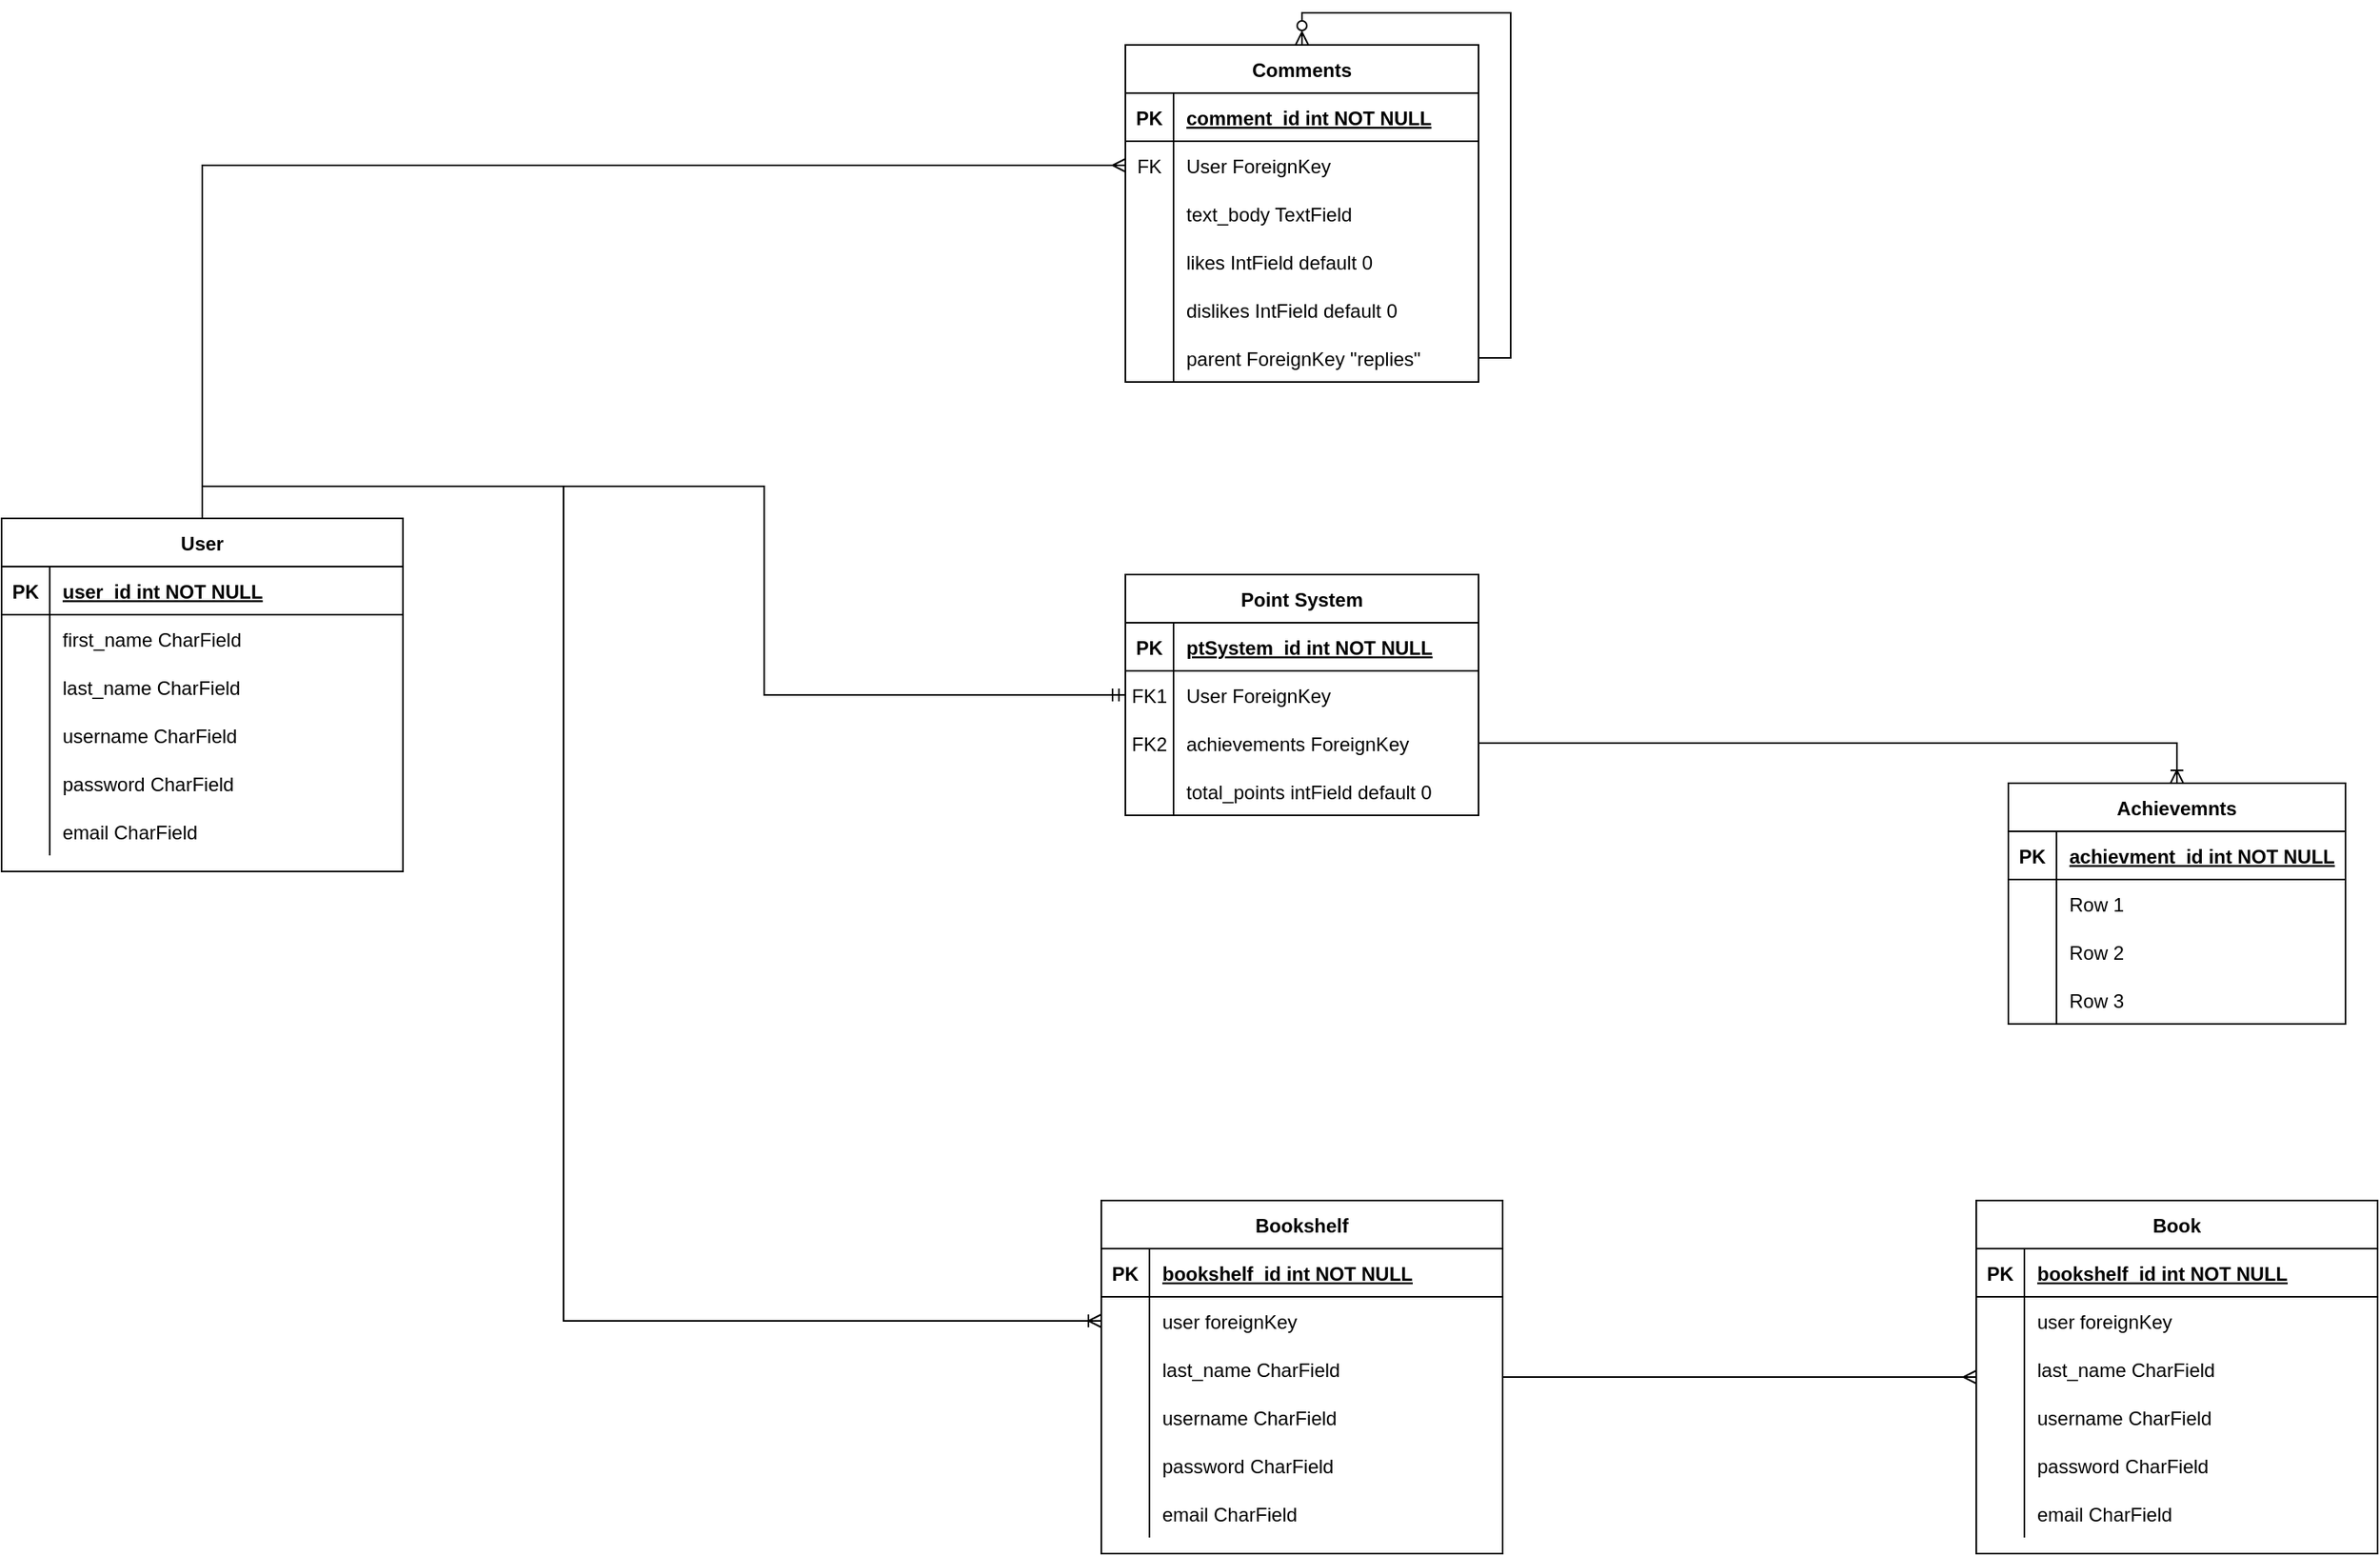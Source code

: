 <mxfile version="20.7.4" type="device"><diagram id="R2lEEEUBdFMjLlhIrx00" name="Page-1"><mxGraphModel dx="3620" dy="1236" grid="1" gridSize="10" guides="1" tooltips="1" connect="1" arrows="1" fold="1" page="1" pageScale="1" pageWidth="850" pageHeight="1100" math="0" shadow="0" extFonts="Permanent Marker^https://fonts.googleapis.com/css?family=Permanent+Marker"><root><mxCell id="0"/><mxCell id="1" parent="0"/><mxCell id="b1kJIHOoiDami6O6kReq-47" style="edgeStyle=orthogonalEdgeStyle;rounded=0;orthogonalLoop=1;jettySize=auto;html=1;exitX=0.5;exitY=0;exitDx=0;exitDy=0;entryX=0;entryY=0.5;entryDx=0;entryDy=0;endArrow=ERmany;endFill=0;" edge="1" parent="1" source="C-vyLk0tnHw3VtMMgP7b-23" target="jmlw0fSqUx9e4_vPwjEw-127"><mxGeometry relative="1" as="geometry"/></mxCell><mxCell id="b1kJIHOoiDami6O6kReq-49" style="edgeStyle=orthogonalEdgeStyle;rounded=0;orthogonalLoop=1;jettySize=auto;html=1;exitX=0.5;exitY=0;exitDx=0;exitDy=0;entryX=0;entryY=0.5;entryDx=0;entryDy=0;endArrow=ERmandOne;endFill=0;" edge="1" parent="1" source="C-vyLk0tnHw3VtMMgP7b-23" target="jmlw0fSqUx9e4_vPwjEw-39"><mxGeometry relative="1" as="geometry"/></mxCell><mxCell id="b1kJIHOoiDami6O6kReq-50" style="edgeStyle=orthogonalEdgeStyle;rounded=0;orthogonalLoop=1;jettySize=auto;html=1;exitX=0.5;exitY=0;exitDx=0;exitDy=0;endArrow=ERoneToMany;endFill=0;" edge="1" parent="1" source="C-vyLk0tnHw3VtMMgP7b-23" target="b1kJIHOoiDami6O6kReq-24"><mxGeometry relative="1" as="geometry"><Array as="points"><mxPoint x="-1225" y="315"/><mxPoint x="-1000" y="315"/><mxPoint x="-1000" y="835"/></Array></mxGeometry></mxCell><mxCell id="C-vyLk0tnHw3VtMMgP7b-23" value="User" style="shape=table;startSize=30;container=1;collapsible=1;childLayout=tableLayout;fixedRows=1;rowLines=0;fontStyle=1;align=center;resizeLast=1;" parent="1" vertex="1"><mxGeometry x="-1350" y="335" width="250" height="220" as="geometry"/></mxCell><mxCell id="C-vyLk0tnHw3VtMMgP7b-24" value="" style="shape=partialRectangle;collapsible=0;dropTarget=0;pointerEvents=0;fillColor=none;points=[[0,0.5],[1,0.5]];portConstraint=eastwest;top=0;left=0;right=0;bottom=1;" parent="C-vyLk0tnHw3VtMMgP7b-23" vertex="1"><mxGeometry y="30" width="250" height="30" as="geometry"/></mxCell><mxCell id="C-vyLk0tnHw3VtMMgP7b-25" value="PK" style="shape=partialRectangle;overflow=hidden;connectable=0;fillColor=none;top=0;left=0;bottom=0;right=0;fontStyle=1;" parent="C-vyLk0tnHw3VtMMgP7b-24" vertex="1"><mxGeometry width="30" height="30" as="geometry"><mxRectangle width="30" height="30" as="alternateBounds"/></mxGeometry></mxCell><mxCell id="C-vyLk0tnHw3VtMMgP7b-26" value="user_id int NOT NULL " style="shape=partialRectangle;overflow=hidden;connectable=0;fillColor=none;top=0;left=0;bottom=0;right=0;align=left;spacingLeft=6;fontStyle=5;" parent="C-vyLk0tnHw3VtMMgP7b-24" vertex="1"><mxGeometry x="30" width="220" height="30" as="geometry"><mxRectangle width="220" height="30" as="alternateBounds"/></mxGeometry></mxCell><mxCell id="C-vyLk0tnHw3VtMMgP7b-27" value="" style="shape=partialRectangle;collapsible=0;dropTarget=0;pointerEvents=0;fillColor=none;points=[[0,0.5],[1,0.5]];portConstraint=eastwest;top=0;left=0;right=0;bottom=0;" parent="C-vyLk0tnHw3VtMMgP7b-23" vertex="1"><mxGeometry y="60" width="250" height="30" as="geometry"/></mxCell><mxCell id="C-vyLk0tnHw3VtMMgP7b-28" value="" style="shape=partialRectangle;overflow=hidden;connectable=0;fillColor=none;top=0;left=0;bottom=0;right=0;" parent="C-vyLk0tnHw3VtMMgP7b-27" vertex="1"><mxGeometry width="30" height="30" as="geometry"><mxRectangle width="30" height="30" as="alternateBounds"/></mxGeometry></mxCell><mxCell id="C-vyLk0tnHw3VtMMgP7b-29" value="first_name CharField" style="shape=partialRectangle;overflow=hidden;connectable=0;fillColor=none;top=0;left=0;bottom=0;right=0;align=left;spacingLeft=6;" parent="C-vyLk0tnHw3VtMMgP7b-27" vertex="1"><mxGeometry x="30" width="220" height="30" as="geometry"><mxRectangle width="220" height="30" as="alternateBounds"/></mxGeometry></mxCell><mxCell id="jmlw0fSqUx9e4_vPwjEw-1" value="" style="shape=partialRectangle;collapsible=0;dropTarget=0;pointerEvents=0;fillColor=none;points=[[0,0.5],[1,0.5]];portConstraint=eastwest;top=0;left=0;right=0;bottom=0;" parent="C-vyLk0tnHw3VtMMgP7b-23" vertex="1"><mxGeometry y="90" width="250" height="30" as="geometry"/></mxCell><mxCell id="jmlw0fSqUx9e4_vPwjEw-2" value="" style="shape=partialRectangle;overflow=hidden;connectable=0;fillColor=none;top=0;left=0;bottom=0;right=0;" parent="jmlw0fSqUx9e4_vPwjEw-1" vertex="1"><mxGeometry width="30" height="30" as="geometry"><mxRectangle width="30" height="30" as="alternateBounds"/></mxGeometry></mxCell><mxCell id="jmlw0fSqUx9e4_vPwjEw-3" value="last_name CharField" style="shape=partialRectangle;overflow=hidden;connectable=0;fillColor=none;top=0;left=0;bottom=0;right=0;align=left;spacingLeft=6;" parent="jmlw0fSqUx9e4_vPwjEw-1" vertex="1"><mxGeometry x="30" width="220" height="30" as="geometry"><mxRectangle width="220" height="30" as="alternateBounds"/></mxGeometry></mxCell><mxCell id="jmlw0fSqUx9e4_vPwjEw-4" value="" style="shape=partialRectangle;collapsible=0;dropTarget=0;pointerEvents=0;fillColor=none;points=[[0,0.5],[1,0.5]];portConstraint=eastwest;top=0;left=0;right=0;bottom=0;" parent="C-vyLk0tnHw3VtMMgP7b-23" vertex="1"><mxGeometry y="120" width="250" height="30" as="geometry"/></mxCell><mxCell id="jmlw0fSqUx9e4_vPwjEw-5" value="" style="shape=partialRectangle;overflow=hidden;connectable=0;fillColor=none;top=0;left=0;bottom=0;right=0;" parent="jmlw0fSqUx9e4_vPwjEw-4" vertex="1"><mxGeometry width="30" height="30" as="geometry"><mxRectangle width="30" height="30" as="alternateBounds"/></mxGeometry></mxCell><mxCell id="jmlw0fSqUx9e4_vPwjEw-6" value="username CharField" style="shape=partialRectangle;overflow=hidden;connectable=0;fillColor=none;top=0;left=0;bottom=0;right=0;align=left;spacingLeft=6;" parent="jmlw0fSqUx9e4_vPwjEw-4" vertex="1"><mxGeometry x="30" width="220" height="30" as="geometry"><mxRectangle width="220" height="30" as="alternateBounds"/></mxGeometry></mxCell><mxCell id="jmlw0fSqUx9e4_vPwjEw-7" value="" style="shape=partialRectangle;collapsible=0;dropTarget=0;pointerEvents=0;fillColor=none;points=[[0,0.5],[1,0.5]];portConstraint=eastwest;top=0;left=0;right=0;bottom=0;" parent="C-vyLk0tnHw3VtMMgP7b-23" vertex="1"><mxGeometry y="150" width="250" height="30" as="geometry"/></mxCell><mxCell id="jmlw0fSqUx9e4_vPwjEw-8" value="" style="shape=partialRectangle;overflow=hidden;connectable=0;fillColor=none;top=0;left=0;bottom=0;right=0;" parent="jmlw0fSqUx9e4_vPwjEw-7" vertex="1"><mxGeometry width="30" height="30" as="geometry"><mxRectangle width="30" height="30" as="alternateBounds"/></mxGeometry></mxCell><mxCell id="jmlw0fSqUx9e4_vPwjEw-9" value="password CharField" style="shape=partialRectangle;overflow=hidden;connectable=0;fillColor=none;top=0;left=0;bottom=0;right=0;align=left;spacingLeft=6;" parent="jmlw0fSqUx9e4_vPwjEw-7" vertex="1"><mxGeometry x="30" width="220" height="30" as="geometry"><mxRectangle width="220" height="30" as="alternateBounds"/></mxGeometry></mxCell><mxCell id="jmlw0fSqUx9e4_vPwjEw-10" value="" style="shape=partialRectangle;collapsible=0;dropTarget=0;pointerEvents=0;fillColor=none;points=[[0,0.5],[1,0.5]];portConstraint=eastwest;top=0;left=0;right=0;bottom=0;" parent="C-vyLk0tnHw3VtMMgP7b-23" vertex="1"><mxGeometry y="180" width="250" height="30" as="geometry"/></mxCell><mxCell id="jmlw0fSqUx9e4_vPwjEw-11" value="" style="shape=partialRectangle;overflow=hidden;connectable=0;fillColor=none;top=0;left=0;bottom=0;right=0;" parent="jmlw0fSqUx9e4_vPwjEw-10" vertex="1"><mxGeometry width="30" height="30" as="geometry"><mxRectangle width="30" height="30" as="alternateBounds"/></mxGeometry></mxCell><mxCell id="jmlw0fSqUx9e4_vPwjEw-12" value="email CharField" style="shape=partialRectangle;overflow=hidden;connectable=0;fillColor=none;top=0;left=0;bottom=0;right=0;align=left;spacingLeft=6;" parent="jmlw0fSqUx9e4_vPwjEw-10" vertex="1"><mxGeometry x="30" width="220" height="30" as="geometry"><mxRectangle width="220" height="30" as="alternateBounds"/></mxGeometry></mxCell><mxCell id="jmlw0fSqUx9e4_vPwjEw-35" value="Point System" style="shape=table;startSize=30;container=1;collapsible=1;childLayout=tableLayout;fixedRows=1;rowLines=0;fontStyle=1;align=center;resizeLast=1;" parent="1" vertex="1"><mxGeometry x="-650" y="370" width="220" height="150" as="geometry"/></mxCell><mxCell id="jmlw0fSqUx9e4_vPwjEw-36" value="" style="shape=tableRow;horizontal=0;startSize=0;swimlaneHead=0;swimlaneBody=0;fillColor=none;collapsible=0;dropTarget=0;points=[[0,0.5],[1,0.5]];portConstraint=eastwest;top=0;left=0;right=0;bottom=1;" parent="jmlw0fSqUx9e4_vPwjEw-35" vertex="1"><mxGeometry y="30" width="220" height="30" as="geometry"/></mxCell><mxCell id="jmlw0fSqUx9e4_vPwjEw-37" value="PK" style="shape=partialRectangle;connectable=0;fillColor=none;top=0;left=0;bottom=0;right=0;fontStyle=1;overflow=hidden;" parent="jmlw0fSqUx9e4_vPwjEw-36" vertex="1"><mxGeometry width="30" height="30" as="geometry"><mxRectangle width="30" height="30" as="alternateBounds"/></mxGeometry></mxCell><mxCell id="jmlw0fSqUx9e4_vPwjEw-38" value="ptSystem_id int NOT NULL" style="shape=partialRectangle;connectable=0;fillColor=none;top=0;left=0;bottom=0;right=0;align=left;spacingLeft=6;fontStyle=5;overflow=hidden;" parent="jmlw0fSqUx9e4_vPwjEw-36" vertex="1"><mxGeometry x="30" width="190" height="30" as="geometry"><mxRectangle width="190" height="30" as="alternateBounds"/></mxGeometry></mxCell><mxCell id="jmlw0fSqUx9e4_vPwjEw-39" value="" style="shape=tableRow;horizontal=0;startSize=0;swimlaneHead=0;swimlaneBody=0;fillColor=none;collapsible=0;dropTarget=0;points=[[0,0.5],[1,0.5]];portConstraint=eastwest;top=0;left=0;right=0;bottom=0;" parent="jmlw0fSqUx9e4_vPwjEw-35" vertex="1"><mxGeometry y="60" width="220" height="30" as="geometry"/></mxCell><mxCell id="jmlw0fSqUx9e4_vPwjEw-40" value="FK1" style="shape=partialRectangle;connectable=0;fillColor=none;top=0;left=0;bottom=0;right=0;editable=1;overflow=hidden;" parent="jmlw0fSqUx9e4_vPwjEw-39" vertex="1"><mxGeometry width="30" height="30" as="geometry"><mxRectangle width="30" height="30" as="alternateBounds"/></mxGeometry></mxCell><mxCell id="jmlw0fSqUx9e4_vPwjEw-41" value="User ForeignKey" style="shape=partialRectangle;connectable=0;fillColor=none;top=0;left=0;bottom=0;right=0;align=left;spacingLeft=6;overflow=hidden;" parent="jmlw0fSqUx9e4_vPwjEw-39" vertex="1"><mxGeometry x="30" width="190" height="30" as="geometry"><mxRectangle width="190" height="30" as="alternateBounds"/></mxGeometry></mxCell><mxCell id="jmlw0fSqUx9e4_vPwjEw-45" value="" style="shape=tableRow;horizontal=0;startSize=0;swimlaneHead=0;swimlaneBody=0;fillColor=none;collapsible=0;dropTarget=0;points=[[0,0.5],[1,0.5]];portConstraint=eastwest;top=0;left=0;right=0;bottom=0;" parent="jmlw0fSqUx9e4_vPwjEw-35" vertex="1"><mxGeometry y="90" width="220" height="30" as="geometry"/></mxCell><mxCell id="jmlw0fSqUx9e4_vPwjEw-46" value="FK2" style="shape=partialRectangle;connectable=0;fillColor=none;top=0;left=0;bottom=0;right=0;editable=1;overflow=hidden;" parent="jmlw0fSqUx9e4_vPwjEw-45" vertex="1"><mxGeometry width="30" height="30" as="geometry"><mxRectangle width="30" height="30" as="alternateBounds"/></mxGeometry></mxCell><mxCell id="jmlw0fSqUx9e4_vPwjEw-47" value="achievements ForeignKey" style="shape=partialRectangle;connectable=0;fillColor=none;top=0;left=0;bottom=0;right=0;align=left;spacingLeft=6;overflow=hidden;" parent="jmlw0fSqUx9e4_vPwjEw-45" vertex="1"><mxGeometry x="30" width="190" height="30" as="geometry"><mxRectangle width="190" height="30" as="alternateBounds"/></mxGeometry></mxCell><mxCell id="jmlw0fSqUx9e4_vPwjEw-42" value="" style="shape=tableRow;horizontal=0;startSize=0;swimlaneHead=0;swimlaneBody=0;fillColor=none;collapsible=0;dropTarget=0;points=[[0,0.5],[1,0.5]];portConstraint=eastwest;top=0;left=0;right=0;bottom=0;" parent="jmlw0fSqUx9e4_vPwjEw-35" vertex="1"><mxGeometry y="120" width="220" height="30" as="geometry"/></mxCell><mxCell id="jmlw0fSqUx9e4_vPwjEw-43" value="" style="shape=partialRectangle;connectable=0;fillColor=none;top=0;left=0;bottom=0;right=0;editable=1;overflow=hidden;" parent="jmlw0fSqUx9e4_vPwjEw-42" vertex="1"><mxGeometry width="30" height="30" as="geometry"><mxRectangle width="30" height="30" as="alternateBounds"/></mxGeometry></mxCell><mxCell id="jmlw0fSqUx9e4_vPwjEw-44" value="total_points intField default 0" style="shape=partialRectangle;connectable=0;fillColor=none;top=0;left=0;bottom=0;right=0;align=left;spacingLeft=6;overflow=hidden;" parent="jmlw0fSqUx9e4_vPwjEw-42" vertex="1"><mxGeometry x="30" width="190" height="30" as="geometry"><mxRectangle width="190" height="30" as="alternateBounds"/></mxGeometry></mxCell><mxCell id="jmlw0fSqUx9e4_vPwjEw-110" value="Achievemnts" style="shape=table;startSize=30;container=1;collapsible=1;childLayout=tableLayout;fixedRows=1;rowLines=0;fontStyle=1;align=center;resizeLast=1;" parent="1" vertex="1"><mxGeometry x="-100" y="500" width="210" height="150" as="geometry"/></mxCell><mxCell id="jmlw0fSqUx9e4_vPwjEw-111" value="" style="shape=tableRow;horizontal=0;startSize=0;swimlaneHead=0;swimlaneBody=0;fillColor=none;collapsible=0;dropTarget=0;points=[[0,0.5],[1,0.5]];portConstraint=eastwest;top=0;left=0;right=0;bottom=1;" parent="jmlw0fSqUx9e4_vPwjEw-110" vertex="1"><mxGeometry y="30" width="210" height="30" as="geometry"/></mxCell><mxCell id="jmlw0fSqUx9e4_vPwjEw-112" value="PK" style="shape=partialRectangle;connectable=0;fillColor=none;top=0;left=0;bottom=0;right=0;fontStyle=1;overflow=hidden;" parent="jmlw0fSqUx9e4_vPwjEw-111" vertex="1"><mxGeometry width="30" height="30" as="geometry"><mxRectangle width="30" height="30" as="alternateBounds"/></mxGeometry></mxCell><mxCell id="jmlw0fSqUx9e4_vPwjEw-113" value="achievment_id int NOT NULL" style="shape=partialRectangle;connectable=0;fillColor=none;top=0;left=0;bottom=0;right=0;align=left;spacingLeft=6;fontStyle=5;overflow=hidden;" parent="jmlw0fSqUx9e4_vPwjEw-111" vertex="1"><mxGeometry x="30" width="180" height="30" as="geometry"><mxRectangle width="180" height="30" as="alternateBounds"/></mxGeometry></mxCell><mxCell id="jmlw0fSqUx9e4_vPwjEw-114" value="" style="shape=tableRow;horizontal=0;startSize=0;swimlaneHead=0;swimlaneBody=0;fillColor=none;collapsible=0;dropTarget=0;points=[[0,0.5],[1,0.5]];portConstraint=eastwest;top=0;left=0;right=0;bottom=0;" parent="jmlw0fSqUx9e4_vPwjEw-110" vertex="1"><mxGeometry y="60" width="210" height="30" as="geometry"/></mxCell><mxCell id="jmlw0fSqUx9e4_vPwjEw-115" value="" style="shape=partialRectangle;connectable=0;fillColor=none;top=0;left=0;bottom=0;right=0;editable=1;overflow=hidden;" parent="jmlw0fSqUx9e4_vPwjEw-114" vertex="1"><mxGeometry width="30" height="30" as="geometry"><mxRectangle width="30" height="30" as="alternateBounds"/></mxGeometry></mxCell><mxCell id="jmlw0fSqUx9e4_vPwjEw-116" value="Row 1" style="shape=partialRectangle;connectable=0;fillColor=none;top=0;left=0;bottom=0;right=0;align=left;spacingLeft=6;overflow=hidden;" parent="jmlw0fSqUx9e4_vPwjEw-114" vertex="1"><mxGeometry x="30" width="180" height="30" as="geometry"><mxRectangle width="180" height="30" as="alternateBounds"/></mxGeometry></mxCell><mxCell id="jmlw0fSqUx9e4_vPwjEw-117" value="" style="shape=tableRow;horizontal=0;startSize=0;swimlaneHead=0;swimlaneBody=0;fillColor=none;collapsible=0;dropTarget=0;points=[[0,0.5],[1,0.5]];portConstraint=eastwest;top=0;left=0;right=0;bottom=0;" parent="jmlw0fSqUx9e4_vPwjEw-110" vertex="1"><mxGeometry y="90" width="210" height="30" as="geometry"/></mxCell><mxCell id="jmlw0fSqUx9e4_vPwjEw-118" value="" style="shape=partialRectangle;connectable=0;fillColor=none;top=0;left=0;bottom=0;right=0;editable=1;overflow=hidden;" parent="jmlw0fSqUx9e4_vPwjEw-117" vertex="1"><mxGeometry width="30" height="30" as="geometry"><mxRectangle width="30" height="30" as="alternateBounds"/></mxGeometry></mxCell><mxCell id="jmlw0fSqUx9e4_vPwjEw-119" value="Row 2" style="shape=partialRectangle;connectable=0;fillColor=none;top=0;left=0;bottom=0;right=0;align=left;spacingLeft=6;overflow=hidden;" parent="jmlw0fSqUx9e4_vPwjEw-117" vertex="1"><mxGeometry x="30" width="180" height="30" as="geometry"><mxRectangle width="180" height="30" as="alternateBounds"/></mxGeometry></mxCell><mxCell id="jmlw0fSqUx9e4_vPwjEw-120" value="" style="shape=tableRow;horizontal=0;startSize=0;swimlaneHead=0;swimlaneBody=0;fillColor=none;collapsible=0;dropTarget=0;points=[[0,0.5],[1,0.5]];portConstraint=eastwest;top=0;left=0;right=0;bottom=0;" parent="jmlw0fSqUx9e4_vPwjEw-110" vertex="1"><mxGeometry y="120" width="210" height="30" as="geometry"/></mxCell><mxCell id="jmlw0fSqUx9e4_vPwjEw-121" value="" style="shape=partialRectangle;connectable=0;fillColor=none;top=0;left=0;bottom=0;right=0;editable=1;overflow=hidden;" parent="jmlw0fSqUx9e4_vPwjEw-120" vertex="1"><mxGeometry width="30" height="30" as="geometry"><mxRectangle width="30" height="30" as="alternateBounds"/></mxGeometry></mxCell><mxCell id="jmlw0fSqUx9e4_vPwjEw-122" value="Row 3" style="shape=partialRectangle;connectable=0;fillColor=none;top=0;left=0;bottom=0;right=0;align=left;spacingLeft=6;overflow=hidden;" parent="jmlw0fSqUx9e4_vPwjEw-120" vertex="1"><mxGeometry x="30" width="180" height="30" as="geometry"><mxRectangle width="180" height="30" as="alternateBounds"/></mxGeometry></mxCell><mxCell id="jmlw0fSqUx9e4_vPwjEw-123" value="Comments" style="shape=table;startSize=30;container=1;collapsible=1;childLayout=tableLayout;fixedRows=1;rowLines=0;fontStyle=1;align=center;resizeLast=1;" parent="1" vertex="1"><mxGeometry x="-650" y="40" width="220" height="210" as="geometry"/></mxCell><mxCell id="jmlw0fSqUx9e4_vPwjEw-124" value="" style="shape=tableRow;horizontal=0;startSize=0;swimlaneHead=0;swimlaneBody=0;fillColor=none;collapsible=0;dropTarget=0;points=[[0,0.5],[1,0.5]];portConstraint=eastwest;top=0;left=0;right=0;bottom=1;" parent="jmlw0fSqUx9e4_vPwjEw-123" vertex="1"><mxGeometry y="30" width="220" height="30" as="geometry"/></mxCell><mxCell id="jmlw0fSqUx9e4_vPwjEw-125" value="PK" style="shape=partialRectangle;connectable=0;fillColor=none;top=0;left=0;bottom=0;right=0;fontStyle=1;overflow=hidden;" parent="jmlw0fSqUx9e4_vPwjEw-124" vertex="1"><mxGeometry width="30" height="30" as="geometry"><mxRectangle width="30" height="30" as="alternateBounds"/></mxGeometry></mxCell><mxCell id="jmlw0fSqUx9e4_vPwjEw-126" value="comment_id int NOT NULL" style="shape=partialRectangle;connectable=0;fillColor=none;top=0;left=0;bottom=0;right=0;align=left;spacingLeft=6;fontStyle=5;overflow=hidden;" parent="jmlw0fSqUx9e4_vPwjEw-124" vertex="1"><mxGeometry x="30" width="190" height="30" as="geometry"><mxRectangle width="190" height="30" as="alternateBounds"/></mxGeometry></mxCell><mxCell id="jmlw0fSqUx9e4_vPwjEw-127" value="" style="shape=tableRow;horizontal=0;startSize=0;swimlaneHead=0;swimlaneBody=0;fillColor=none;collapsible=0;dropTarget=0;points=[[0,0.5],[1,0.5]];portConstraint=eastwest;top=0;left=0;right=0;bottom=0;" parent="jmlw0fSqUx9e4_vPwjEw-123" vertex="1"><mxGeometry y="60" width="220" height="30" as="geometry"/></mxCell><mxCell id="jmlw0fSqUx9e4_vPwjEw-128" value="FK" style="shape=partialRectangle;connectable=0;fillColor=none;top=0;left=0;bottom=0;right=0;editable=1;overflow=hidden;" parent="jmlw0fSqUx9e4_vPwjEw-127" vertex="1"><mxGeometry width="30" height="30" as="geometry"><mxRectangle width="30" height="30" as="alternateBounds"/></mxGeometry></mxCell><mxCell id="jmlw0fSqUx9e4_vPwjEw-129" value="User ForeignKey" style="shape=partialRectangle;connectable=0;fillColor=none;top=0;left=0;bottom=0;right=0;align=left;spacingLeft=6;overflow=hidden;" parent="jmlw0fSqUx9e4_vPwjEw-127" vertex="1"><mxGeometry x="30" width="190" height="30" as="geometry"><mxRectangle width="190" height="30" as="alternateBounds"/></mxGeometry></mxCell><mxCell id="jmlw0fSqUx9e4_vPwjEw-130" value="" style="shape=tableRow;horizontal=0;startSize=0;swimlaneHead=0;swimlaneBody=0;fillColor=none;collapsible=0;dropTarget=0;points=[[0,0.5],[1,0.5]];portConstraint=eastwest;top=0;left=0;right=0;bottom=0;" parent="jmlw0fSqUx9e4_vPwjEw-123" vertex="1"><mxGeometry y="90" width="220" height="30" as="geometry"/></mxCell><mxCell id="jmlw0fSqUx9e4_vPwjEw-131" value="" style="shape=partialRectangle;connectable=0;fillColor=none;top=0;left=0;bottom=0;right=0;editable=1;overflow=hidden;" parent="jmlw0fSqUx9e4_vPwjEw-130" vertex="1"><mxGeometry width="30" height="30" as="geometry"><mxRectangle width="30" height="30" as="alternateBounds"/></mxGeometry></mxCell><mxCell id="jmlw0fSqUx9e4_vPwjEw-132" value="text_body TextField" style="shape=partialRectangle;connectable=0;fillColor=none;top=0;left=0;bottom=0;right=0;align=left;spacingLeft=6;overflow=hidden;" parent="jmlw0fSqUx9e4_vPwjEw-130" vertex="1"><mxGeometry x="30" width="190" height="30" as="geometry"><mxRectangle width="190" height="30" as="alternateBounds"/></mxGeometry></mxCell><mxCell id="jmlw0fSqUx9e4_vPwjEw-133" value="" style="shape=tableRow;horizontal=0;startSize=0;swimlaneHead=0;swimlaneBody=0;fillColor=none;collapsible=0;dropTarget=0;points=[[0,0.5],[1,0.5]];portConstraint=eastwest;top=0;left=0;right=0;bottom=0;" parent="jmlw0fSqUx9e4_vPwjEw-123" vertex="1"><mxGeometry y="120" width="220" height="30" as="geometry"/></mxCell><mxCell id="jmlw0fSqUx9e4_vPwjEw-134" value="" style="shape=partialRectangle;connectable=0;fillColor=none;top=0;left=0;bottom=0;right=0;editable=1;overflow=hidden;" parent="jmlw0fSqUx9e4_vPwjEw-133" vertex="1"><mxGeometry width="30" height="30" as="geometry"><mxRectangle width="30" height="30" as="alternateBounds"/></mxGeometry></mxCell><mxCell id="jmlw0fSqUx9e4_vPwjEw-135" value="likes IntField default 0" style="shape=partialRectangle;connectable=0;fillColor=none;top=0;left=0;bottom=0;right=0;align=left;spacingLeft=6;overflow=hidden;" parent="jmlw0fSqUx9e4_vPwjEw-133" vertex="1"><mxGeometry x="30" width="190" height="30" as="geometry"><mxRectangle width="190" height="30" as="alternateBounds"/></mxGeometry></mxCell><mxCell id="jmlw0fSqUx9e4_vPwjEw-136" value="" style="shape=tableRow;horizontal=0;startSize=0;swimlaneHead=0;swimlaneBody=0;fillColor=none;collapsible=0;dropTarget=0;points=[[0,0.5],[1,0.5]];portConstraint=eastwest;top=0;left=0;right=0;bottom=0;" parent="jmlw0fSqUx9e4_vPwjEw-123" vertex="1"><mxGeometry y="150" width="220" height="30" as="geometry"/></mxCell><mxCell id="jmlw0fSqUx9e4_vPwjEw-137" value="" style="shape=partialRectangle;connectable=0;fillColor=none;top=0;left=0;bottom=0;right=0;editable=1;overflow=hidden;" parent="jmlw0fSqUx9e4_vPwjEw-136" vertex="1"><mxGeometry width="30" height="30" as="geometry"><mxRectangle width="30" height="30" as="alternateBounds"/></mxGeometry></mxCell><mxCell id="jmlw0fSqUx9e4_vPwjEw-138" value="dislikes IntField default 0" style="shape=partialRectangle;connectable=0;fillColor=none;top=0;left=0;bottom=0;right=0;align=left;spacingLeft=6;overflow=hidden;" parent="jmlw0fSqUx9e4_vPwjEw-136" vertex="1"><mxGeometry x="30" width="190" height="30" as="geometry"><mxRectangle width="190" height="30" as="alternateBounds"/></mxGeometry></mxCell><mxCell id="b1kJIHOoiDami6O6kReq-76" style="edgeStyle=orthogonalEdgeStyle;rounded=0;orthogonalLoop=1;jettySize=auto;html=1;exitX=1;exitY=0.5;exitDx=0;exitDy=0;entryX=0.5;entryY=0;entryDx=0;entryDy=0;endArrow=ERzeroToMany;endFill=0;" edge="1" parent="jmlw0fSqUx9e4_vPwjEw-123" source="b1kJIHOoiDami6O6kReq-73" target="jmlw0fSqUx9e4_vPwjEw-123"><mxGeometry relative="1" as="geometry"/></mxCell><mxCell id="b1kJIHOoiDami6O6kReq-73" value="" style="shape=tableRow;horizontal=0;startSize=0;swimlaneHead=0;swimlaneBody=0;fillColor=none;collapsible=0;dropTarget=0;points=[[0,0.5],[1,0.5]];portConstraint=eastwest;top=0;left=0;right=0;bottom=0;" vertex="1" parent="jmlw0fSqUx9e4_vPwjEw-123"><mxGeometry y="180" width="220" height="30" as="geometry"/></mxCell><mxCell id="b1kJIHOoiDami6O6kReq-74" value="" style="shape=partialRectangle;connectable=0;fillColor=none;top=0;left=0;bottom=0;right=0;editable=1;overflow=hidden;" vertex="1" parent="b1kJIHOoiDami6O6kReq-73"><mxGeometry width="30" height="30" as="geometry"><mxRectangle width="30" height="30" as="alternateBounds"/></mxGeometry></mxCell><mxCell id="b1kJIHOoiDami6O6kReq-75" value="parent ForeignKey &quot;replies&quot;" style="shape=partialRectangle;connectable=0;fillColor=none;top=0;left=0;bottom=0;right=0;align=left;spacingLeft=6;overflow=hidden;" vertex="1" parent="b1kJIHOoiDami6O6kReq-73"><mxGeometry x="30" width="190" height="30" as="geometry"><mxRectangle width="190" height="30" as="alternateBounds"/></mxGeometry></mxCell><mxCell id="b1kJIHOoiDami6O6kReq-72" value="" style="edgeStyle=orthogonalEdgeStyle;rounded=0;orthogonalLoop=1;jettySize=auto;html=1;endArrow=ERmany;endFill=0;" edge="1" parent="1" source="b1kJIHOoiDami6O6kReq-20" target="b1kJIHOoiDami6O6kReq-53"><mxGeometry relative="1" as="geometry"/></mxCell><mxCell id="b1kJIHOoiDami6O6kReq-20" value="Bookshelf" style="shape=table;startSize=30;container=1;collapsible=1;childLayout=tableLayout;fixedRows=1;rowLines=0;fontStyle=1;align=center;resizeLast=1;" vertex="1" parent="1"><mxGeometry x="-665" y="760" width="250" height="220" as="geometry"/></mxCell><mxCell id="b1kJIHOoiDami6O6kReq-21" value="" style="shape=partialRectangle;collapsible=0;dropTarget=0;pointerEvents=0;fillColor=none;points=[[0,0.5],[1,0.5]];portConstraint=eastwest;top=0;left=0;right=0;bottom=1;" vertex="1" parent="b1kJIHOoiDami6O6kReq-20"><mxGeometry y="30" width="250" height="30" as="geometry"/></mxCell><mxCell id="b1kJIHOoiDami6O6kReq-22" value="PK" style="shape=partialRectangle;overflow=hidden;connectable=0;fillColor=none;top=0;left=0;bottom=0;right=0;fontStyle=1;" vertex="1" parent="b1kJIHOoiDami6O6kReq-21"><mxGeometry width="30" height="30" as="geometry"><mxRectangle width="30" height="30" as="alternateBounds"/></mxGeometry></mxCell><mxCell id="b1kJIHOoiDami6O6kReq-23" value="bookshelf_id int NOT NULL " style="shape=partialRectangle;overflow=hidden;connectable=0;fillColor=none;top=0;left=0;bottom=0;right=0;align=left;spacingLeft=6;fontStyle=5;" vertex="1" parent="b1kJIHOoiDami6O6kReq-21"><mxGeometry x="30" width="220" height="30" as="geometry"><mxRectangle width="220" height="30" as="alternateBounds"/></mxGeometry></mxCell><mxCell id="b1kJIHOoiDami6O6kReq-24" value="" style="shape=partialRectangle;collapsible=0;dropTarget=0;pointerEvents=0;fillColor=none;points=[[0,0.5],[1,0.5]];portConstraint=eastwest;top=0;left=0;right=0;bottom=0;" vertex="1" parent="b1kJIHOoiDami6O6kReq-20"><mxGeometry y="60" width="250" height="30" as="geometry"/></mxCell><mxCell id="b1kJIHOoiDami6O6kReq-25" value="" style="shape=partialRectangle;overflow=hidden;connectable=0;fillColor=none;top=0;left=0;bottom=0;right=0;" vertex="1" parent="b1kJIHOoiDami6O6kReq-24"><mxGeometry width="30" height="30" as="geometry"><mxRectangle width="30" height="30" as="alternateBounds"/></mxGeometry></mxCell><mxCell id="b1kJIHOoiDami6O6kReq-26" value="user foreignKey" style="shape=partialRectangle;overflow=hidden;connectable=0;fillColor=none;top=0;left=0;bottom=0;right=0;align=left;spacingLeft=6;" vertex="1" parent="b1kJIHOoiDami6O6kReq-24"><mxGeometry x="30" width="220" height="30" as="geometry"><mxRectangle width="220" height="30" as="alternateBounds"/></mxGeometry></mxCell><mxCell id="b1kJIHOoiDami6O6kReq-27" value="" style="shape=partialRectangle;collapsible=0;dropTarget=0;pointerEvents=0;fillColor=none;points=[[0,0.5],[1,0.5]];portConstraint=eastwest;top=0;left=0;right=0;bottom=0;" vertex="1" parent="b1kJIHOoiDami6O6kReq-20"><mxGeometry y="90" width="250" height="30" as="geometry"/></mxCell><mxCell id="b1kJIHOoiDami6O6kReq-28" value="" style="shape=partialRectangle;overflow=hidden;connectable=0;fillColor=none;top=0;left=0;bottom=0;right=0;" vertex="1" parent="b1kJIHOoiDami6O6kReq-27"><mxGeometry width="30" height="30" as="geometry"><mxRectangle width="30" height="30" as="alternateBounds"/></mxGeometry></mxCell><mxCell id="b1kJIHOoiDami6O6kReq-29" value="last_name CharField" style="shape=partialRectangle;overflow=hidden;connectable=0;fillColor=none;top=0;left=0;bottom=0;right=0;align=left;spacingLeft=6;" vertex="1" parent="b1kJIHOoiDami6O6kReq-27"><mxGeometry x="30" width="220" height="30" as="geometry"><mxRectangle width="220" height="30" as="alternateBounds"/></mxGeometry></mxCell><mxCell id="b1kJIHOoiDami6O6kReq-30" value="" style="shape=partialRectangle;collapsible=0;dropTarget=0;pointerEvents=0;fillColor=none;points=[[0,0.5],[1,0.5]];portConstraint=eastwest;top=0;left=0;right=0;bottom=0;" vertex="1" parent="b1kJIHOoiDami6O6kReq-20"><mxGeometry y="120" width="250" height="30" as="geometry"/></mxCell><mxCell id="b1kJIHOoiDami6O6kReq-31" value="" style="shape=partialRectangle;overflow=hidden;connectable=0;fillColor=none;top=0;left=0;bottom=0;right=0;" vertex="1" parent="b1kJIHOoiDami6O6kReq-30"><mxGeometry width="30" height="30" as="geometry"><mxRectangle width="30" height="30" as="alternateBounds"/></mxGeometry></mxCell><mxCell id="b1kJIHOoiDami6O6kReq-32" value="username CharField" style="shape=partialRectangle;overflow=hidden;connectable=0;fillColor=none;top=0;left=0;bottom=0;right=0;align=left;spacingLeft=6;" vertex="1" parent="b1kJIHOoiDami6O6kReq-30"><mxGeometry x="30" width="220" height="30" as="geometry"><mxRectangle width="220" height="30" as="alternateBounds"/></mxGeometry></mxCell><mxCell id="b1kJIHOoiDami6O6kReq-33" value="" style="shape=partialRectangle;collapsible=0;dropTarget=0;pointerEvents=0;fillColor=none;points=[[0,0.5],[1,0.5]];portConstraint=eastwest;top=0;left=0;right=0;bottom=0;" vertex="1" parent="b1kJIHOoiDami6O6kReq-20"><mxGeometry y="150" width="250" height="30" as="geometry"/></mxCell><mxCell id="b1kJIHOoiDami6O6kReq-34" value="" style="shape=partialRectangle;overflow=hidden;connectable=0;fillColor=none;top=0;left=0;bottom=0;right=0;" vertex="1" parent="b1kJIHOoiDami6O6kReq-33"><mxGeometry width="30" height="30" as="geometry"><mxRectangle width="30" height="30" as="alternateBounds"/></mxGeometry></mxCell><mxCell id="b1kJIHOoiDami6O6kReq-35" value="password CharField" style="shape=partialRectangle;overflow=hidden;connectable=0;fillColor=none;top=0;left=0;bottom=0;right=0;align=left;spacingLeft=6;" vertex="1" parent="b1kJIHOoiDami6O6kReq-33"><mxGeometry x="30" width="220" height="30" as="geometry"><mxRectangle width="220" height="30" as="alternateBounds"/></mxGeometry></mxCell><mxCell id="b1kJIHOoiDami6O6kReq-36" value="" style="shape=partialRectangle;collapsible=0;dropTarget=0;pointerEvents=0;fillColor=none;points=[[0,0.5],[1,0.5]];portConstraint=eastwest;top=0;left=0;right=0;bottom=0;" vertex="1" parent="b1kJIHOoiDami6O6kReq-20"><mxGeometry y="180" width="250" height="30" as="geometry"/></mxCell><mxCell id="b1kJIHOoiDami6O6kReq-37" value="" style="shape=partialRectangle;overflow=hidden;connectable=0;fillColor=none;top=0;left=0;bottom=0;right=0;" vertex="1" parent="b1kJIHOoiDami6O6kReq-36"><mxGeometry width="30" height="30" as="geometry"><mxRectangle width="30" height="30" as="alternateBounds"/></mxGeometry></mxCell><mxCell id="b1kJIHOoiDami6O6kReq-38" value="email CharField" style="shape=partialRectangle;overflow=hidden;connectable=0;fillColor=none;top=0;left=0;bottom=0;right=0;align=left;spacingLeft=6;" vertex="1" parent="b1kJIHOoiDami6O6kReq-36"><mxGeometry x="30" width="220" height="30" as="geometry"><mxRectangle width="220" height="30" as="alternateBounds"/></mxGeometry></mxCell><mxCell id="b1kJIHOoiDami6O6kReq-52" style="edgeStyle=orthogonalEdgeStyle;rounded=0;orthogonalLoop=1;jettySize=auto;html=1;exitX=1;exitY=0.5;exitDx=0;exitDy=0;entryX=0.5;entryY=0;entryDx=0;entryDy=0;endArrow=ERoneToMany;endFill=0;" edge="1" parent="1" source="jmlw0fSqUx9e4_vPwjEw-45" target="jmlw0fSqUx9e4_vPwjEw-110"><mxGeometry relative="1" as="geometry"/></mxCell><mxCell id="b1kJIHOoiDami6O6kReq-53" value="Book" style="shape=table;startSize=30;container=1;collapsible=1;childLayout=tableLayout;fixedRows=1;rowLines=0;fontStyle=1;align=center;resizeLast=1;" vertex="1" parent="1"><mxGeometry x="-120" y="760" width="250" height="220" as="geometry"/></mxCell><mxCell id="b1kJIHOoiDami6O6kReq-54" value="" style="shape=partialRectangle;collapsible=0;dropTarget=0;pointerEvents=0;fillColor=none;points=[[0,0.5],[1,0.5]];portConstraint=eastwest;top=0;left=0;right=0;bottom=1;" vertex="1" parent="b1kJIHOoiDami6O6kReq-53"><mxGeometry y="30" width="250" height="30" as="geometry"/></mxCell><mxCell id="b1kJIHOoiDami6O6kReq-55" value="PK" style="shape=partialRectangle;overflow=hidden;connectable=0;fillColor=none;top=0;left=0;bottom=0;right=0;fontStyle=1;" vertex="1" parent="b1kJIHOoiDami6O6kReq-54"><mxGeometry width="30" height="30" as="geometry"><mxRectangle width="30" height="30" as="alternateBounds"/></mxGeometry></mxCell><mxCell id="b1kJIHOoiDami6O6kReq-56" value="bookshelf_id int NOT NULL " style="shape=partialRectangle;overflow=hidden;connectable=0;fillColor=none;top=0;left=0;bottom=0;right=0;align=left;spacingLeft=6;fontStyle=5;" vertex="1" parent="b1kJIHOoiDami6O6kReq-54"><mxGeometry x="30" width="220" height="30" as="geometry"><mxRectangle width="220" height="30" as="alternateBounds"/></mxGeometry></mxCell><mxCell id="b1kJIHOoiDami6O6kReq-57" value="" style="shape=partialRectangle;collapsible=0;dropTarget=0;pointerEvents=0;fillColor=none;points=[[0,0.5],[1,0.5]];portConstraint=eastwest;top=0;left=0;right=0;bottom=0;" vertex="1" parent="b1kJIHOoiDami6O6kReq-53"><mxGeometry y="60" width="250" height="30" as="geometry"/></mxCell><mxCell id="b1kJIHOoiDami6O6kReq-58" value="" style="shape=partialRectangle;overflow=hidden;connectable=0;fillColor=none;top=0;left=0;bottom=0;right=0;" vertex="1" parent="b1kJIHOoiDami6O6kReq-57"><mxGeometry width="30" height="30" as="geometry"><mxRectangle width="30" height="30" as="alternateBounds"/></mxGeometry></mxCell><mxCell id="b1kJIHOoiDami6O6kReq-59" value="user foreignKey" style="shape=partialRectangle;overflow=hidden;connectable=0;fillColor=none;top=0;left=0;bottom=0;right=0;align=left;spacingLeft=6;" vertex="1" parent="b1kJIHOoiDami6O6kReq-57"><mxGeometry x="30" width="220" height="30" as="geometry"><mxRectangle width="220" height="30" as="alternateBounds"/></mxGeometry></mxCell><mxCell id="b1kJIHOoiDami6O6kReq-60" value="" style="shape=partialRectangle;collapsible=0;dropTarget=0;pointerEvents=0;fillColor=none;points=[[0,0.5],[1,0.5]];portConstraint=eastwest;top=0;left=0;right=0;bottom=0;" vertex="1" parent="b1kJIHOoiDami6O6kReq-53"><mxGeometry y="90" width="250" height="30" as="geometry"/></mxCell><mxCell id="b1kJIHOoiDami6O6kReq-61" value="" style="shape=partialRectangle;overflow=hidden;connectable=0;fillColor=none;top=0;left=0;bottom=0;right=0;" vertex="1" parent="b1kJIHOoiDami6O6kReq-60"><mxGeometry width="30" height="30" as="geometry"><mxRectangle width="30" height="30" as="alternateBounds"/></mxGeometry></mxCell><mxCell id="b1kJIHOoiDami6O6kReq-62" value="last_name CharField" style="shape=partialRectangle;overflow=hidden;connectable=0;fillColor=none;top=0;left=0;bottom=0;right=0;align=left;spacingLeft=6;" vertex="1" parent="b1kJIHOoiDami6O6kReq-60"><mxGeometry x="30" width="220" height="30" as="geometry"><mxRectangle width="220" height="30" as="alternateBounds"/></mxGeometry></mxCell><mxCell id="b1kJIHOoiDami6O6kReq-63" value="" style="shape=partialRectangle;collapsible=0;dropTarget=0;pointerEvents=0;fillColor=none;points=[[0,0.5],[1,0.5]];portConstraint=eastwest;top=0;left=0;right=0;bottom=0;" vertex="1" parent="b1kJIHOoiDami6O6kReq-53"><mxGeometry y="120" width="250" height="30" as="geometry"/></mxCell><mxCell id="b1kJIHOoiDami6O6kReq-64" value="" style="shape=partialRectangle;overflow=hidden;connectable=0;fillColor=none;top=0;left=0;bottom=0;right=0;" vertex="1" parent="b1kJIHOoiDami6O6kReq-63"><mxGeometry width="30" height="30" as="geometry"><mxRectangle width="30" height="30" as="alternateBounds"/></mxGeometry></mxCell><mxCell id="b1kJIHOoiDami6O6kReq-65" value="username CharField" style="shape=partialRectangle;overflow=hidden;connectable=0;fillColor=none;top=0;left=0;bottom=0;right=0;align=left;spacingLeft=6;" vertex="1" parent="b1kJIHOoiDami6O6kReq-63"><mxGeometry x="30" width="220" height="30" as="geometry"><mxRectangle width="220" height="30" as="alternateBounds"/></mxGeometry></mxCell><mxCell id="b1kJIHOoiDami6O6kReq-66" value="" style="shape=partialRectangle;collapsible=0;dropTarget=0;pointerEvents=0;fillColor=none;points=[[0,0.5],[1,0.5]];portConstraint=eastwest;top=0;left=0;right=0;bottom=0;" vertex="1" parent="b1kJIHOoiDami6O6kReq-53"><mxGeometry y="150" width="250" height="30" as="geometry"/></mxCell><mxCell id="b1kJIHOoiDami6O6kReq-67" value="" style="shape=partialRectangle;overflow=hidden;connectable=0;fillColor=none;top=0;left=0;bottom=0;right=0;" vertex="1" parent="b1kJIHOoiDami6O6kReq-66"><mxGeometry width="30" height="30" as="geometry"><mxRectangle width="30" height="30" as="alternateBounds"/></mxGeometry></mxCell><mxCell id="b1kJIHOoiDami6O6kReq-68" value="password CharField" style="shape=partialRectangle;overflow=hidden;connectable=0;fillColor=none;top=0;left=0;bottom=0;right=0;align=left;spacingLeft=6;" vertex="1" parent="b1kJIHOoiDami6O6kReq-66"><mxGeometry x="30" width="220" height="30" as="geometry"><mxRectangle width="220" height="30" as="alternateBounds"/></mxGeometry></mxCell><mxCell id="b1kJIHOoiDami6O6kReq-69" value="" style="shape=partialRectangle;collapsible=0;dropTarget=0;pointerEvents=0;fillColor=none;points=[[0,0.5],[1,0.5]];portConstraint=eastwest;top=0;left=0;right=0;bottom=0;" vertex="1" parent="b1kJIHOoiDami6O6kReq-53"><mxGeometry y="180" width="250" height="30" as="geometry"/></mxCell><mxCell id="b1kJIHOoiDami6O6kReq-70" value="" style="shape=partialRectangle;overflow=hidden;connectable=0;fillColor=none;top=0;left=0;bottom=0;right=0;" vertex="1" parent="b1kJIHOoiDami6O6kReq-69"><mxGeometry width="30" height="30" as="geometry"><mxRectangle width="30" height="30" as="alternateBounds"/></mxGeometry></mxCell><mxCell id="b1kJIHOoiDami6O6kReq-71" value="email CharField" style="shape=partialRectangle;overflow=hidden;connectable=0;fillColor=none;top=0;left=0;bottom=0;right=0;align=left;spacingLeft=6;" vertex="1" parent="b1kJIHOoiDami6O6kReq-69"><mxGeometry x="30" width="220" height="30" as="geometry"><mxRectangle width="220" height="30" as="alternateBounds"/></mxGeometry></mxCell></root></mxGraphModel></diagram></mxfile>